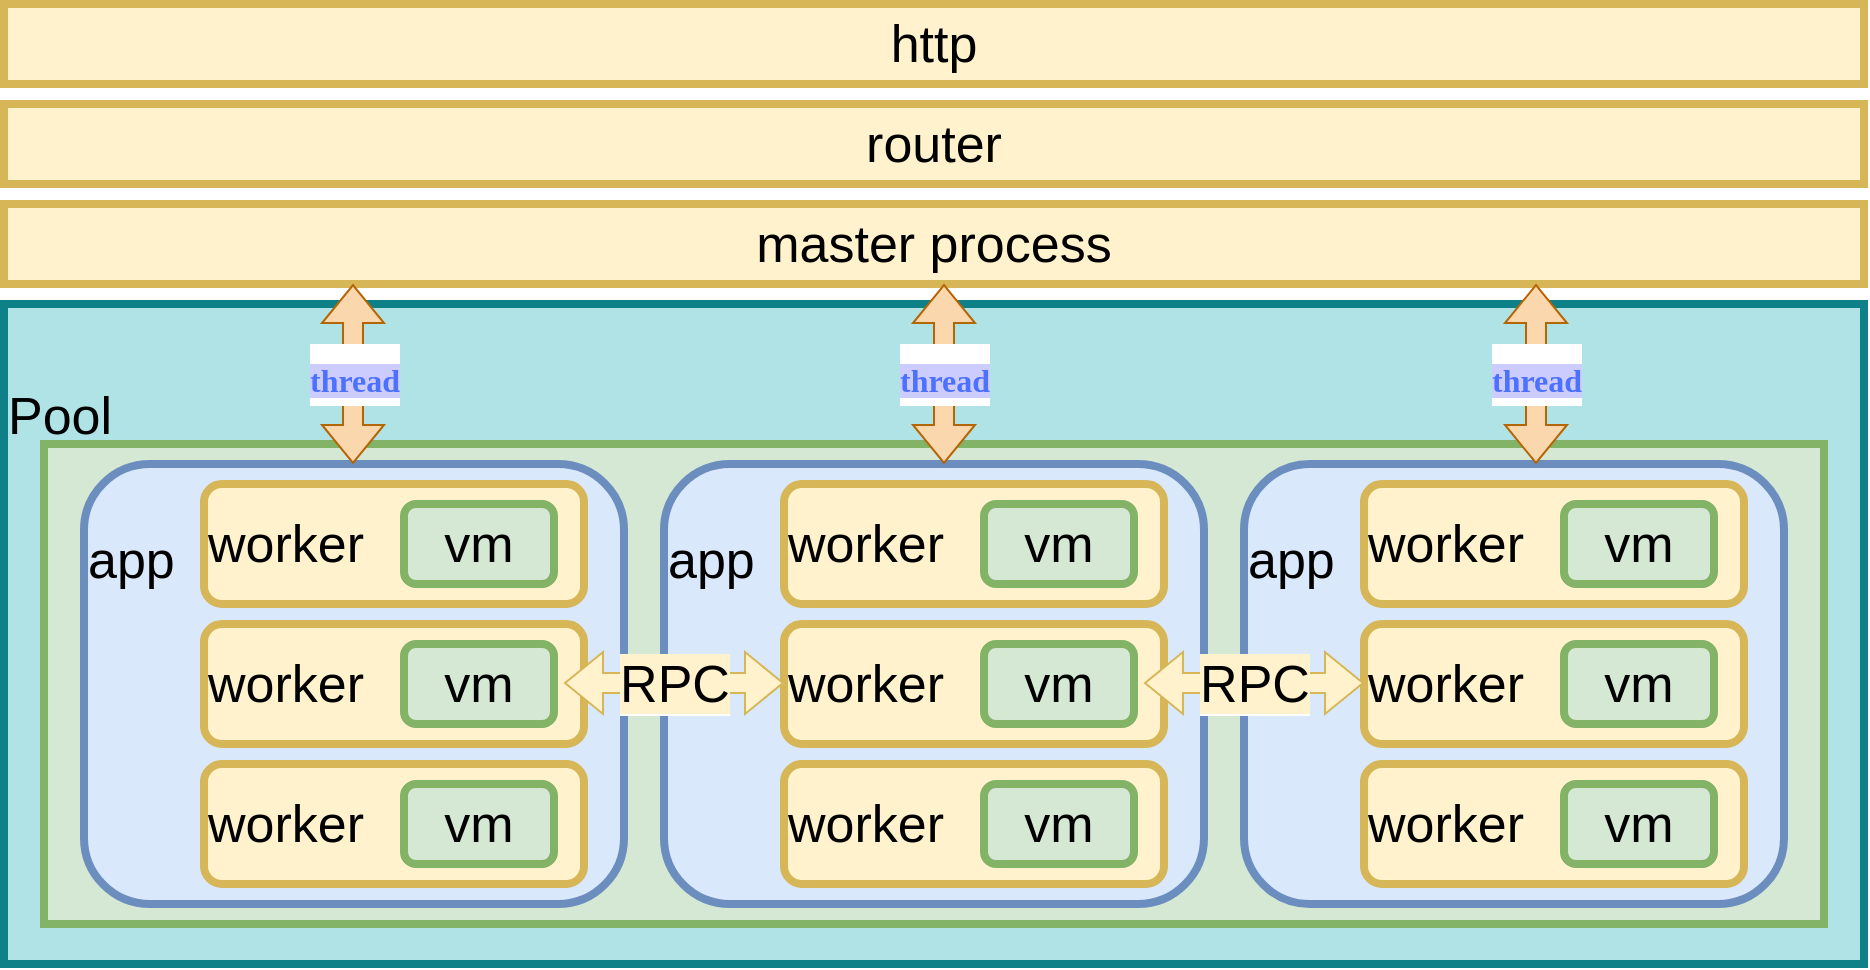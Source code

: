 <mxfile version="15.7.3" type="device"><diagram id="ExmLWl5Tr2Mv1TXmN7t_" name="第 1 页"><mxGraphModel dx="946" dy="654" grid="1" gridSize="10" guides="1" tooltips="1" connect="1" arrows="1" fold="1" page="1" pageScale="1" pageWidth="827" pageHeight="1169" math="0" shadow="0"><root><mxCell id="0"/><mxCell id="1" parent="0"/><mxCell id="FW_gJVRWsY19X0UUS-kk-49" value="Pool&lt;br&gt;&lt;br&gt;&lt;br&gt;&lt;br&gt;&lt;br&gt;&lt;br&gt;&lt;br&gt;&lt;br&gt;" style="rounded=0;whiteSpace=wrap;html=1;fontSize=26;strokeColor=#0e8088;strokeWidth=4;fillColor=#b0e3e6;align=left;" vertex="1" parent="1"><mxGeometry x="40" y="190" width="930" height="330" as="geometry"/></mxCell><mxCell id="FW_gJVRWsY19X0UUS-kk-5" value="http" style="rounded=0;whiteSpace=wrap;html=1;fontSize=26;strokeWidth=4;fillColor=#fff2cc;strokeColor=#d6b656;" vertex="1" parent="1"><mxGeometry x="40" y="40" width="930" height="40" as="geometry"/></mxCell><mxCell id="FW_gJVRWsY19X0UUS-kk-6" value="" style="rounded=0;whiteSpace=wrap;html=1;fontSize=26;strokeWidth=4;fillColor=#d5e8d4;strokeColor=#82b366;" vertex="1" parent="1"><mxGeometry x="60" y="260" width="890" height="240" as="geometry"/></mxCell><mxCell id="FW_gJVRWsY19X0UUS-kk-9" value="app&lt;br&gt;&amp;nbsp;&lt;br&gt;&lt;br&gt;&lt;br&gt;&amp;nbsp;" style="rounded=1;whiteSpace=wrap;html=1;fontSize=26;strokeColor=#6c8ebf;strokeWidth=4;fillColor=#dae8fc;align=left;" vertex="1" parent="1"><mxGeometry x="80" y="270" width="270" height="220" as="geometry"/></mxCell><mxCell id="FW_gJVRWsY19X0UUS-kk-11" value="worker" style="rounded=1;whiteSpace=wrap;html=1;fontSize=26;strokeColor=#d6b656;strokeWidth=4;fillColor=#fff2cc;align=left;" vertex="1" parent="1"><mxGeometry x="140" y="280" width="190" height="60" as="geometry"/></mxCell><mxCell id="FW_gJVRWsY19X0UUS-kk-15" value="vm" style="rounded=1;whiteSpace=wrap;html=1;fontSize=26;strokeColor=#82b366;strokeWidth=4;fillColor=#d5e8d4;align=center;" vertex="1" parent="1"><mxGeometry x="240" y="290" width="75" height="40" as="geometry"/></mxCell><mxCell id="FW_gJVRWsY19X0UUS-kk-19" value="worker" style="rounded=1;whiteSpace=wrap;html=1;fontSize=26;strokeColor=#d6b656;strokeWidth=4;fillColor=#fff2cc;align=left;" vertex="1" parent="1"><mxGeometry x="140" y="350" width="190" height="60" as="geometry"/></mxCell><mxCell id="FW_gJVRWsY19X0UUS-kk-20" value="vm" style="rounded=1;whiteSpace=wrap;html=1;fontSize=26;strokeColor=#82b366;strokeWidth=4;fillColor=#d5e8d4;align=center;" vertex="1" parent="1"><mxGeometry x="240" y="360" width="75" height="40" as="geometry"/></mxCell><mxCell id="FW_gJVRWsY19X0UUS-kk-21" value="worker" style="rounded=1;whiteSpace=wrap;html=1;fontSize=26;strokeColor=#d6b656;strokeWidth=4;fillColor=#fff2cc;align=left;" vertex="1" parent="1"><mxGeometry x="140" y="420" width="190" height="60" as="geometry"/></mxCell><mxCell id="FW_gJVRWsY19X0UUS-kk-22" value="vm" style="rounded=1;whiteSpace=wrap;html=1;fontSize=26;strokeColor=#82b366;strokeWidth=4;fillColor=#d5e8d4;align=center;" vertex="1" parent="1"><mxGeometry x="240" y="430" width="75" height="40" as="geometry"/></mxCell><mxCell id="FW_gJVRWsY19X0UUS-kk-31" value="app&lt;br&gt;&amp;nbsp;&lt;br&gt;&lt;br&gt;&lt;br&gt;&amp;nbsp;" style="rounded=1;whiteSpace=wrap;html=1;fontSize=26;strokeColor=#6c8ebf;strokeWidth=4;fillColor=#dae8fc;align=left;" vertex="1" parent="1"><mxGeometry x="370" y="270" width="270" height="220" as="geometry"/></mxCell><mxCell id="FW_gJVRWsY19X0UUS-kk-32" value="worker" style="rounded=1;whiteSpace=wrap;html=1;fontSize=26;strokeColor=#d6b656;strokeWidth=4;fillColor=#fff2cc;align=left;" vertex="1" parent="1"><mxGeometry x="430" y="280" width="190" height="60" as="geometry"/></mxCell><mxCell id="FW_gJVRWsY19X0UUS-kk-33" value="vm" style="rounded=1;whiteSpace=wrap;html=1;fontSize=26;strokeColor=#82b366;strokeWidth=4;fillColor=#d5e8d4;align=center;" vertex="1" parent="1"><mxGeometry x="530" y="290" width="75" height="40" as="geometry"/></mxCell><mxCell id="FW_gJVRWsY19X0UUS-kk-34" value="worker" style="rounded=1;whiteSpace=wrap;html=1;fontSize=26;strokeColor=#d6b656;strokeWidth=4;fillColor=#fff2cc;align=left;" vertex="1" parent="1"><mxGeometry x="430" y="350" width="190" height="60" as="geometry"/></mxCell><mxCell id="FW_gJVRWsY19X0UUS-kk-35" value="vm" style="rounded=1;whiteSpace=wrap;html=1;fontSize=26;strokeColor=#82b366;strokeWidth=4;fillColor=#d5e8d4;align=center;" vertex="1" parent="1"><mxGeometry x="530" y="360" width="75" height="40" as="geometry"/></mxCell><mxCell id="FW_gJVRWsY19X0UUS-kk-36" value="worker" style="rounded=1;whiteSpace=wrap;html=1;fontSize=26;strokeColor=#d6b656;strokeWidth=4;fillColor=#fff2cc;align=left;" vertex="1" parent="1"><mxGeometry x="430" y="420" width="190" height="60" as="geometry"/></mxCell><mxCell id="FW_gJVRWsY19X0UUS-kk-37" value="vm" style="rounded=1;whiteSpace=wrap;html=1;fontSize=26;strokeColor=#82b366;strokeWidth=4;fillColor=#d5e8d4;align=center;" vertex="1" parent="1"><mxGeometry x="530" y="430" width="75" height="40" as="geometry"/></mxCell><mxCell id="FW_gJVRWsY19X0UUS-kk-38" value="app&lt;br&gt;&amp;nbsp;&lt;br&gt;&lt;br&gt;&lt;br&gt;&amp;nbsp;" style="rounded=1;whiteSpace=wrap;html=1;fontSize=26;strokeColor=#6c8ebf;strokeWidth=4;fillColor=#dae8fc;align=left;" vertex="1" parent="1"><mxGeometry x="660" y="270" width="270" height="220" as="geometry"/></mxCell><mxCell id="FW_gJVRWsY19X0UUS-kk-39" value="worker" style="rounded=1;whiteSpace=wrap;html=1;fontSize=26;strokeColor=#d6b656;strokeWidth=4;fillColor=#fff2cc;align=left;" vertex="1" parent="1"><mxGeometry x="720" y="280" width="190" height="60" as="geometry"/></mxCell><mxCell id="FW_gJVRWsY19X0UUS-kk-40" value="vm" style="rounded=1;whiteSpace=wrap;html=1;fontSize=26;strokeColor=#82b366;strokeWidth=4;fillColor=#d5e8d4;align=center;" vertex="1" parent="1"><mxGeometry x="820" y="290" width="75" height="40" as="geometry"/></mxCell><mxCell id="FW_gJVRWsY19X0UUS-kk-41" value="worker" style="rounded=1;whiteSpace=wrap;html=1;fontSize=26;strokeColor=#d6b656;strokeWidth=4;fillColor=#fff2cc;align=left;" vertex="1" parent="1"><mxGeometry x="720" y="350" width="190" height="60" as="geometry"/></mxCell><mxCell id="FW_gJVRWsY19X0UUS-kk-42" value="vm" style="rounded=1;whiteSpace=wrap;html=1;fontSize=26;strokeColor=#82b366;strokeWidth=4;fillColor=#d5e8d4;align=center;" vertex="1" parent="1"><mxGeometry x="820" y="360" width="75" height="40" as="geometry"/></mxCell><mxCell id="FW_gJVRWsY19X0UUS-kk-43" value="worker" style="rounded=1;whiteSpace=wrap;html=1;fontSize=26;strokeColor=#d6b656;strokeWidth=4;fillColor=#fff2cc;align=left;" vertex="1" parent="1"><mxGeometry x="720" y="420" width="190" height="60" as="geometry"/></mxCell><mxCell id="FW_gJVRWsY19X0UUS-kk-44" value="vm" style="rounded=1;whiteSpace=wrap;html=1;fontSize=26;strokeColor=#82b366;strokeWidth=4;fillColor=#d5e8d4;align=center;" vertex="1" parent="1"><mxGeometry x="820" y="430" width="75" height="40" as="geometry"/></mxCell><mxCell id="FW_gJVRWsY19X0UUS-kk-45" value="router" style="rounded=0;whiteSpace=wrap;html=1;fontSize=26;strokeWidth=4;fillColor=#fff2cc;strokeColor=#d6b656;" vertex="1" parent="1"><mxGeometry x="40" y="90" width="930" height="40" as="geometry"/></mxCell><mxCell id="FW_gJVRWsY19X0UUS-kk-46" value="&lt;span style=&quot;background-color: rgb(255 , 242 , 204)&quot;&gt;RPC&lt;/span&gt;" style="shape=flexArrow;endArrow=classic;startArrow=classic;html=1;rounded=0;fontSize=26;fillColor=#fff2cc;strokeColor=#d6b656;" edge="1" parent="1"><mxGeometry width="100" height="100" relative="1" as="geometry"><mxPoint x="320" y="379.5" as="sourcePoint"/><mxPoint x="430" y="379.5" as="targetPoint"/></mxGeometry></mxCell><mxCell id="FW_gJVRWsY19X0UUS-kk-48" value="&lt;span style=&quot;background-color: rgb(255 , 242 , 204)&quot;&gt;RPC&lt;/span&gt;" style="shape=flexArrow;endArrow=classic;startArrow=classic;html=1;rounded=0;fontSize=26;fillColor=#fff2cc;strokeColor=#d6b656;" edge="1" parent="1"><mxGeometry width="100" height="100" relative="1" as="geometry"><mxPoint x="610" y="379.5" as="sourcePoint"/><mxPoint x="720" y="379.5" as="targetPoint"/></mxGeometry></mxCell><mxCell id="FW_gJVRWsY19X0UUS-kk-51" value="master process" style="rounded=0;whiteSpace=wrap;html=1;fontSize=26;strokeWidth=4;fillColor=#fff2cc;strokeColor=#d6b656;" vertex="1" parent="1"><mxGeometry x="40" y="140" width="930" height="40" as="geometry"/></mxCell><mxCell id="FW_gJVRWsY19X0UUS-kk-52" value="&lt;span style=&quot;color: rgb(77 , 113 , 255) ; font-family: &amp;#34;gilroy&amp;#34; ; font-size: 16px ; font-weight: 600 ; text-align: left ; background-color: rgb(204 , 204 , 255)&quot;&gt;thread&lt;/span&gt;" style="shape=flexArrow;endArrow=classic;startArrow=classic;html=1;rounded=0;fontSize=26;fillColor=#fad7ac;strokeColor=#b46504;" edge="1" parent="1"><mxGeometry width="100" height="100" relative="1" as="geometry"><mxPoint x="214.5" y="270" as="sourcePoint"/><mxPoint x="214.5" y="180" as="targetPoint"/></mxGeometry></mxCell><mxCell id="FW_gJVRWsY19X0UUS-kk-55" value="&lt;span style=&quot;color: rgb(77 , 113 , 255) ; font-family: &amp;#34;gilroy&amp;#34; ; font-size: 16px ; font-weight: 600 ; text-align: left ; background-color: rgb(204 , 204 , 255)&quot;&gt;thread&lt;/span&gt;" style="shape=flexArrow;endArrow=classic;startArrow=classic;html=1;rounded=0;fontSize=26;fillColor=#fad7ac;strokeColor=#b46504;" edge="1" parent="1"><mxGeometry width="100" height="100" relative="1" as="geometry"><mxPoint x="510" y="270" as="sourcePoint"/><mxPoint x="510" y="180" as="targetPoint"/></mxGeometry></mxCell><mxCell id="FW_gJVRWsY19X0UUS-kk-56" value="&lt;span style=&quot;color: rgb(77 , 113 , 255) ; font-family: &amp;#34;gilroy&amp;#34; ; font-size: 16px ; font-weight: 600 ; text-align: left ; background-color: rgb(204 , 204 , 255)&quot;&gt;thread&lt;/span&gt;" style="shape=flexArrow;endArrow=classic;startArrow=classic;html=1;rounded=0;fontSize=26;fillColor=#fad7ac;strokeColor=#b46504;" edge="1" parent="1"><mxGeometry width="100" height="100" relative="1" as="geometry"><mxPoint x="806" y="270" as="sourcePoint"/><mxPoint x="806" y="180" as="targetPoint"/></mxGeometry></mxCell></root></mxGraphModel></diagram></mxfile>